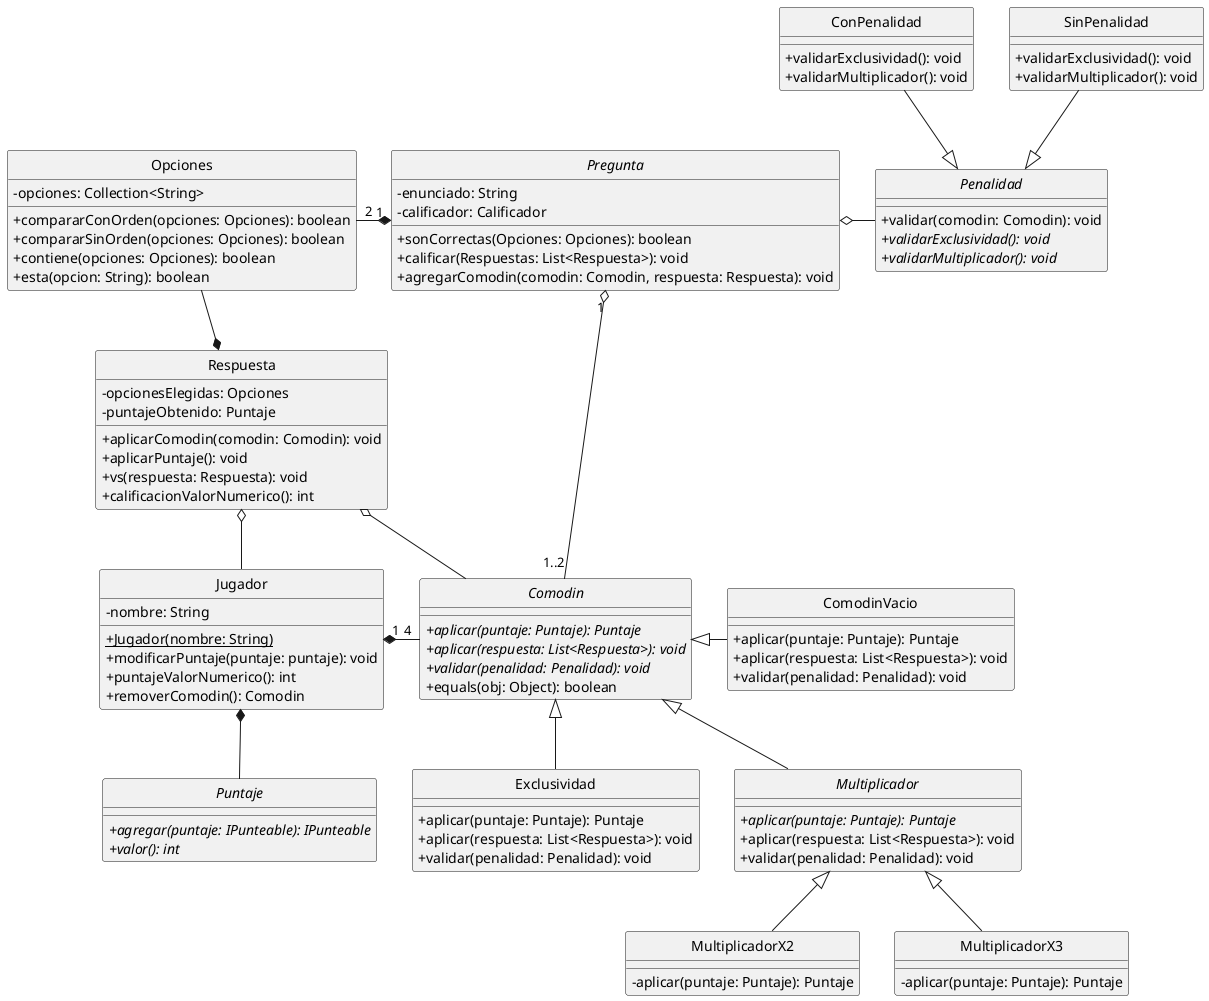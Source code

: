 @startuml
hide circle
skinparam classAttributeIconSize 0

'Clases
Class Opciones{
    -opciones: Collection<String>
    +compararConOrden(opciones: Opciones): boolean
    +compararSinOrden(opciones: Opciones): boolean
    +contiene(opciones: Opciones): boolean
    +esta(opcion: String): boolean
}

Abstract Class Pregunta{
    -enunciado: String
    -calificador: Calificador
    +sonCorrectas(Opciones: Opciones): boolean
    +calificar(Respuestas: List<Respuesta>): void
    +agregarComodin(comodin: Comodin, respuesta: Respuesta): void
}

Class Respuesta{
    -opcionesElegidas: Opciones
    -puntajeObtenido: Puntaje
    +aplicarComodin(comodin: Comodin): void
    +aplicarPuntaje(): void
    +vs(respuesta: Respuesta): void
    +calificacionValorNumerico(): int
}

Class Jugador{
    -nombre: String
    +{Static}Jugador(nombre: String)
    +modificarPuntaje(puntaje: puntaje): void
    +puntajeValorNumerico(): int
    +removerComodin(): Comodin
}

Interface Puntaje{
    +{abstract}agregar(puntaje: IPunteable): IPunteable
    +{abstract}valor(): int
}

Abstract Multiplicador{
    +{abstract}aplicar(puntaje: Puntaje): Puntaje
    +aplicar(respuesta: List<Respuesta>): void
    +validar(penalidad: Penalidad): void
}

Abstract Class Comodin{
    +{abstract}aplicar(puntaje: Puntaje): Puntaje
    +{abstract}aplicar(respuesta: List<Respuesta>): void
    +{abstract}validar(penalidad: Penalidad): void
    +equals(obj: Object): boolean
}

Class ComodinVacio{
    +aplicar(puntaje: Puntaje): Puntaje
    +aplicar(respuesta: List<Respuesta>): void
    +validar(penalidad: Penalidad): void
}

Class Exclusividad{
    +aplicar(puntaje: Puntaje): Puntaje
    +aplicar(respuesta: List<Respuesta>): void
    +validar(penalidad: Penalidad): void
}

Class MultiplicadorX2{
    -aplicar(puntaje: Puntaje): Puntaje
}

Class MultiplicadorX3{
    -aplicar(puntaje: Puntaje): Puntaje
}

Abstract Class Penalidad{
    +validar(comodin: Comodin): void
    +{abstract}validarExclusividad(): void
    +{abstract}validarMultiplicador(): void
}

Class ConPenalidad{
    +validarExclusividad(): void
    +validarMultiplicador(): void
}

Class SinPenalidad{
    +validarExclusividad(): void
    +validarMultiplicador(): void
}

'Relaciones
Respuesta o-- Jugador
Respuesta *-up- Opciones
Respuesta o-- Comodin

Pregunta "1" *-left- "2" Opciones
Pregunta "1" o-- "1..2" Comodin
Pregunta o-right- Penalidad

ConPenalidad --|> Penalidad
SinPenalidad --|> Penalidad

Jugador *-- Puntaje

Jugador "1" *-right- "4" Comodin
Multiplicador -up-|> Comodin
Exclusividad -up-|> Comodin
MultiplicadorX2 -up-|> Multiplicador
MultiplicadorX3 -up-|> Multiplicador
ComodinVacio -left-|> Comodin

@enduml